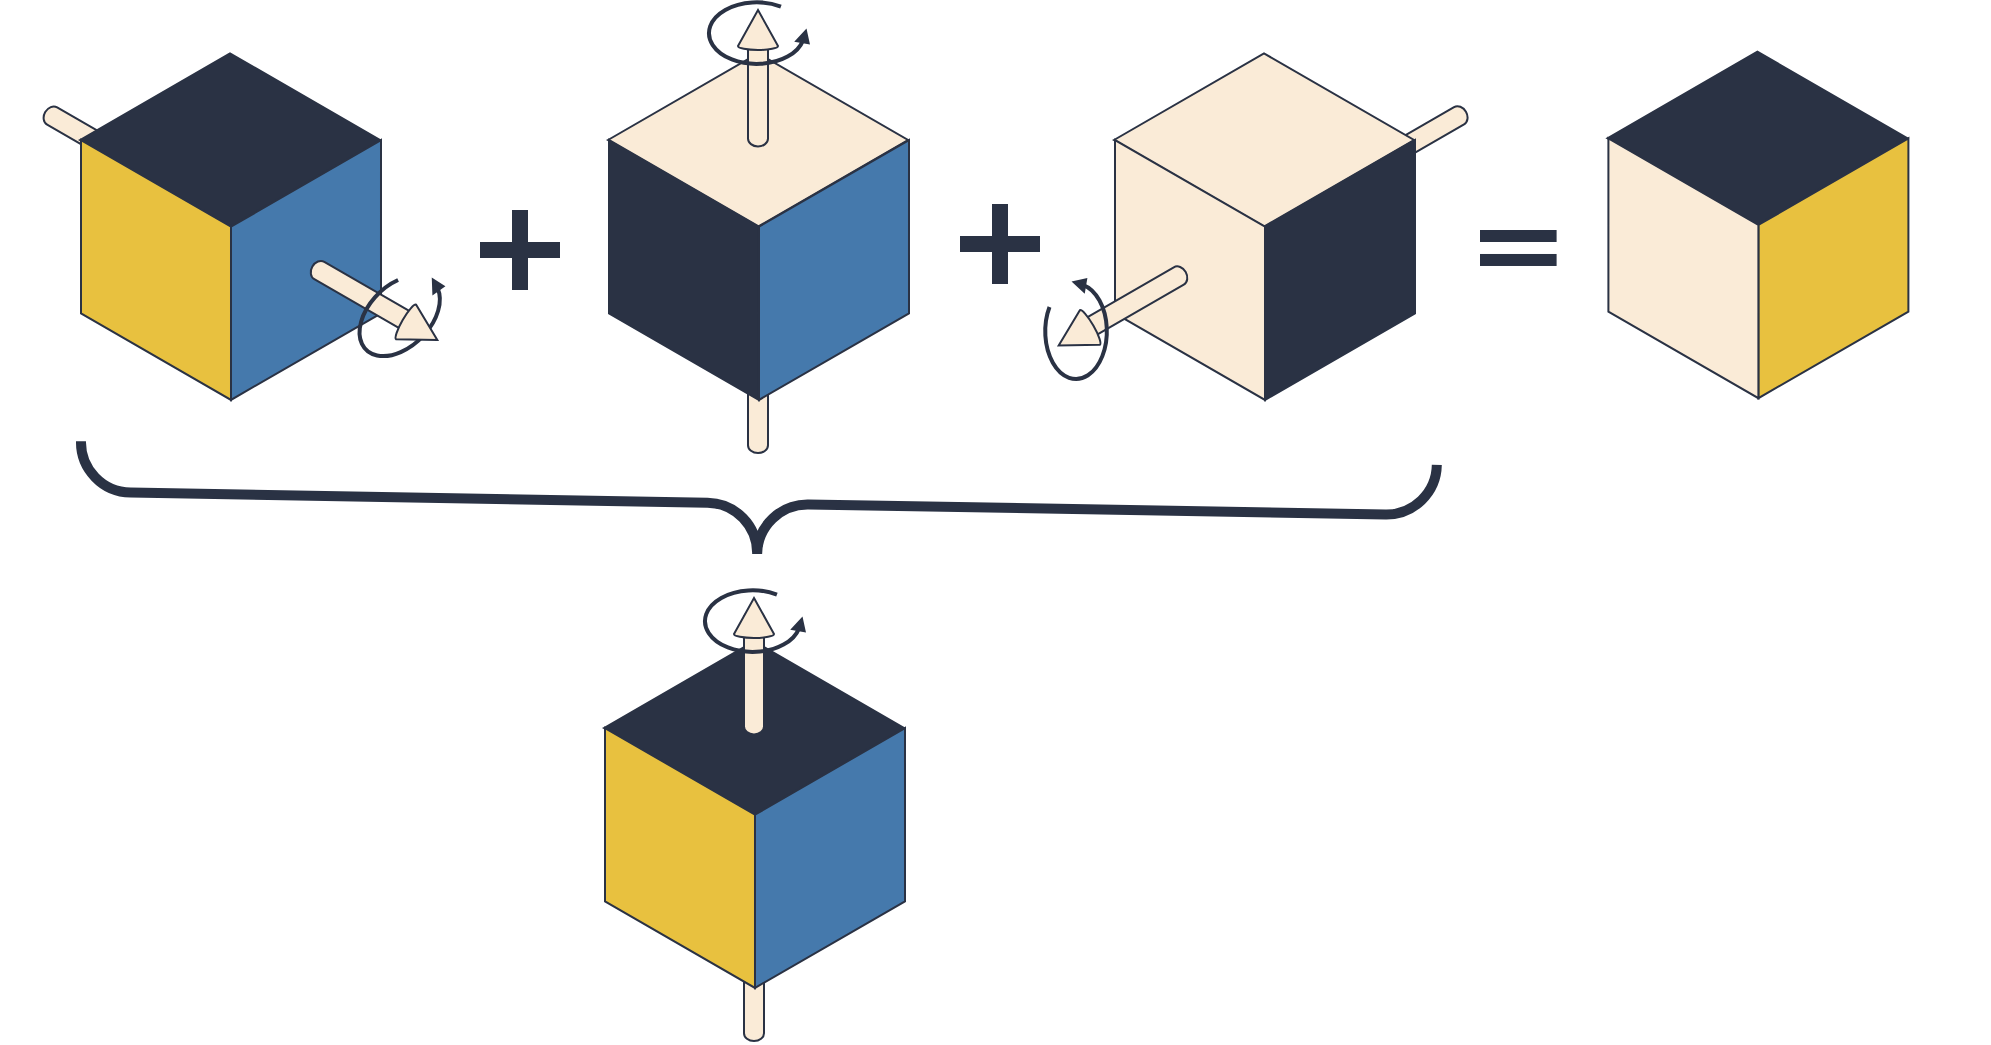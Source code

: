 <mxfile version="22.1.2" type="device">
  <diagram name="Page-1" id="h_LwHqHfF3rcxMXOwNGl">
    <mxGraphModel dx="1610" dy="1408" grid="1" gridSize="10" guides="1" tooltips="1" connect="1" arrows="1" fold="1" page="1" pageScale="1" pageWidth="1169" pageHeight="827" math="0" shadow="0">
      <root>
        <mxCell id="0" />
        <mxCell id="1" parent="0" />
        <mxCell id="QzCY3ULlN4aPVc-lwgy1-11" value="" style="shape=cylinder3;whiteSpace=wrap;html=1;boundedLbl=1;backgroundOutline=1;size=3.984;rotation=120;fillColor=#FAEBD7;strokeColor=#2A3244;" vertex="1" parent="1">
          <mxGeometry x="175.21" y="126.23" width="10" height="179.19" as="geometry" />
        </mxCell>
        <mxCell id="QzCY3ULlN4aPVc-lwgy1-2" value="" style="html=1;whiteSpace=wrap;shape=isoRectangle;strokeColor=#2A3244;fillColor=#2A3244;" vertex="1" parent="1">
          <mxGeometry x="120" y="140" width="150" height="90" as="geometry" />
        </mxCell>
        <mxCell id="QzCY3ULlN4aPVc-lwgy1-5" value="" style="html=1;whiteSpace=wrap;shape=isoRectangle;rotation=-60;strokeColor=#2A3244;fillColor=#4579AC;" vertex="1" parent="1">
          <mxGeometry x="158" y="205" width="150" height="90" as="geometry" />
        </mxCell>
        <mxCell id="QzCY3ULlN4aPVc-lwgy1-6" value="" style="html=1;whiteSpace=wrap;shape=isoRectangle;rotation=60;flipH=0;flipV=1;strokeColor=#2A3244;fillColor=#E8C13F;" vertex="1" parent="1">
          <mxGeometry x="83" y="205" width="150" height="90" as="geometry" />
        </mxCell>
        <mxCell id="QzCY3ULlN4aPVc-lwgy1-9" value="" style="shape=cylinder3;whiteSpace=wrap;html=1;boundedLbl=1;backgroundOutline=1;size=3.984;rotation=120;fillColor=#FAEBD7;strokeColor=#2A3244;" vertex="1" parent="1">
          <mxGeometry x="258.04" y="232.75" width="10" height="62" as="geometry" />
        </mxCell>
        <mxCell id="QzCY3ULlN4aPVc-lwgy1-12" value="" style="verticalLabelPosition=bottom;html=1;verticalAlign=top;strokeWidth=2;shape=mxgraph.lean_mapping.physical_pull;pointerEvents=1;strokeColor=#2A3244;fillColor=#2A3244;rotation=-45;" vertex="1" parent="1">
          <mxGeometry x="255.61" y="256.94" width="49.39" height="31.06" as="geometry" />
        </mxCell>
        <mxCell id="QzCY3ULlN4aPVc-lwgy1-8" value="" style="verticalLabelPosition=bottom;verticalAlign=top;html=1;shape=mxgraph.basic.cone2;dx=0.5;dy=0.9;gradientColor=none;fillColor=#FAEBD7;rotation=120;gradientDirection=east;strokeColor=#2A3244;aspect=fixed;" vertex="1" parent="1">
          <mxGeometry x="280" y="270" width="20" height="20" as="geometry" />
        </mxCell>
        <mxCell id="QzCY3ULlN4aPVc-lwgy1-13" value="" style="shape=cylinder3;whiteSpace=wrap;html=1;boundedLbl=1;backgroundOutline=1;size=3.984;rotation=0;fillColor=#FAEBD7;strokeColor=#2A3244;" vertex="1" parent="1">
          <mxGeometry x="454" y="256.94" width="10" height="84.61" as="geometry" />
        </mxCell>
        <mxCell id="QzCY3ULlN4aPVc-lwgy1-14" value="" style="html=1;whiteSpace=wrap;shape=isoRectangle;strokeColor=#2A3244;fillColor=#FAEBD7;" vertex="1" parent="1">
          <mxGeometry x="384" y="140" width="150" height="90" as="geometry" />
        </mxCell>
        <mxCell id="QzCY3ULlN4aPVc-lwgy1-15" value="" style="html=1;whiteSpace=wrap;shape=isoRectangle;rotation=-60;strokeColor=#2A3244;fillColor=#4579AC;" vertex="1" parent="1">
          <mxGeometry x="422" y="205" width="150" height="90" as="geometry" />
        </mxCell>
        <mxCell id="QzCY3ULlN4aPVc-lwgy1-16" value="" style="html=1;whiteSpace=wrap;shape=isoRectangle;rotation=60;flipH=0;flipV=1;strokeColor=#2A3244;fillColor=#2A3244;" vertex="1" parent="1">
          <mxGeometry x="347" y="205" width="150" height="90" as="geometry" />
        </mxCell>
        <mxCell id="QzCY3ULlN4aPVc-lwgy1-17" value="" style="shape=cylinder3;whiteSpace=wrap;html=1;boundedLbl=1;backgroundOutline=1;size=3.984;rotation=0;fillColor=#FAEBD7;strokeColor=#2A3244;" vertex="1" parent="1">
          <mxGeometry x="454.0" y="126.23" width="10" height="62" as="geometry" />
        </mxCell>
        <mxCell id="QzCY3ULlN4aPVc-lwgy1-18" value="" style="verticalLabelPosition=bottom;html=1;verticalAlign=top;strokeWidth=2;shape=mxgraph.lean_mapping.physical_pull;pointerEvents=1;strokeColor=#2A3244;fillColor=#2A3244;rotation=0;" vertex="1" parent="1">
          <mxGeometry x="434.31" y="116" width="49.39" height="31.06" as="geometry" />
        </mxCell>
        <mxCell id="QzCY3ULlN4aPVc-lwgy1-19" value="" style="verticalLabelPosition=bottom;verticalAlign=top;html=1;shape=mxgraph.basic.cone2;dx=0.5;dy=0.9;gradientColor=none;fillColor=#FAEBD7;rotation=0;gradientDirection=east;strokeColor=#2A3244;aspect=fixed;" vertex="1" parent="1">
          <mxGeometry x="449" y="120" width="20" height="20" as="geometry" />
        </mxCell>
        <mxCell id="QzCY3ULlN4aPVc-lwgy1-21" value="" style="shape=cylinder3;whiteSpace=wrap;html=1;boundedLbl=1;backgroundOutline=1;size=3.984;rotation=-120;fillColor=#FAEBD7;strokeColor=#2A3244;" vertex="1" parent="1">
          <mxGeometry x="732.17" y="127.1" width="10" height="175.06" as="geometry" />
        </mxCell>
        <mxCell id="QzCY3ULlN4aPVc-lwgy1-22" value="" style="html=1;whiteSpace=wrap;shape=isoRectangle;strokeColor=#2A3244;fillColor=#FAEBD7;" vertex="1" parent="1">
          <mxGeometry x="637" y="140" width="150" height="90" as="geometry" />
        </mxCell>
        <mxCell id="QzCY3ULlN4aPVc-lwgy1-23" value="" style="html=1;whiteSpace=wrap;shape=isoRectangle;rotation=-60;strokeColor=#2A3244;fillColor=#2A3244;" vertex="1" parent="1">
          <mxGeometry x="675" y="205" width="150" height="90" as="geometry" />
        </mxCell>
        <mxCell id="QzCY3ULlN4aPVc-lwgy1-24" value="" style="html=1;whiteSpace=wrap;shape=isoRectangle;rotation=60;flipH=0;flipV=1;strokeColor=#2A3244;fillColor=#FAEBD7;" vertex="1" parent="1">
          <mxGeometry x="600" y="205" width="150" height="90" as="geometry" />
        </mxCell>
        <mxCell id="QzCY3ULlN4aPVc-lwgy1-25" value="" style="shape=cylinder3;whiteSpace=wrap;html=1;boundedLbl=1;backgroundOutline=1;size=3.984;rotation=-120;fillColor=#FAEBD7;strokeColor=#2A3244;" vertex="1" parent="1">
          <mxGeometry x="641" y="235.47" width="10" height="62" as="geometry" />
        </mxCell>
        <mxCell id="QzCY3ULlN4aPVc-lwgy1-26" value="" style="verticalLabelPosition=bottom;html=1;verticalAlign=top;strokeWidth=2;shape=mxgraph.lean_mapping.physical_pull;pointerEvents=1;strokeColor=#2A3244;fillColor=#2A3244;rotation=-90;" vertex="1" parent="1">
          <mxGeometry x="593.3" y="264.47" width="49.39" height="31.06" as="geometry" />
        </mxCell>
        <mxCell id="QzCY3ULlN4aPVc-lwgy1-27" value="" style="verticalLabelPosition=bottom;verticalAlign=top;html=1;shape=mxgraph.basic.cone2;dx=0.5;dy=0.9;gradientColor=none;fillColor=#FAEBD7;rotation=-120;gradientDirection=east;strokeColor=#2A3244;aspect=fixed;" vertex="1" parent="1">
          <mxGeometry x="608" y="272.75" width="20" height="20" as="geometry" />
        </mxCell>
        <mxCell id="QzCY3ULlN4aPVc-lwgy1-30" value="" style="html=1;whiteSpace=wrap;shape=isoRectangle;strokeColor=#2A3244;fillColor=#2A3244;" vertex="1" parent="1">
          <mxGeometry x="883.7" y="139.13" width="150" height="90" as="geometry" />
        </mxCell>
        <mxCell id="QzCY3ULlN4aPVc-lwgy1-31" value="" style="html=1;whiteSpace=wrap;shape=isoRectangle;rotation=-60;strokeColor=#2A3244;fillColor=#E8C13F;" vertex="1" parent="1">
          <mxGeometry x="921.7" y="204.13" width="150" height="90" as="geometry" />
        </mxCell>
        <mxCell id="QzCY3ULlN4aPVc-lwgy1-32" value="" style="html=1;whiteSpace=wrap;shape=isoRectangle;rotation=60;flipH=0;flipV=1;strokeColor=#2A3244;fillColor=#FAEBD7;" vertex="1" parent="1">
          <mxGeometry x="846.7" y="204.13" width="150" height="90" as="geometry" />
        </mxCell>
        <mxCell id="QzCY3ULlN4aPVc-lwgy1-36" value="" style="verticalLabelPosition=bottom;shadow=0;dashed=0;align=center;html=1;verticalAlign=top;strokeWidth=5;shape=mxgraph.mockup.markup.curlyBrace;whiteSpace=wrap;strokeColor=#2A3244;rotation=-179;" vertex="1" parent="1">
          <mxGeometry x="120" y="341.55" width="678.02" height="50.44" as="geometry" />
        </mxCell>
        <mxCell id="QzCY3ULlN4aPVc-lwgy1-48" value="" style="shape=cylinder3;whiteSpace=wrap;html=1;boundedLbl=1;backgroundOutline=1;size=3.984;rotation=0;fillColor=#FAEBD7;strokeColor=#2A3244;" vertex="1" parent="1">
          <mxGeometry x="452" y="550.94" width="10" height="84.61" as="geometry" />
        </mxCell>
        <mxCell id="QzCY3ULlN4aPVc-lwgy1-49" value="" style="html=1;whiteSpace=wrap;shape=isoRectangle;strokeColor=#2A3244;fillColor=#2A3244;" vertex="1" parent="1">
          <mxGeometry x="382" y="434" width="150" height="90" as="geometry" />
        </mxCell>
        <mxCell id="QzCY3ULlN4aPVc-lwgy1-50" value="" style="html=1;whiteSpace=wrap;shape=isoRectangle;rotation=-60;strokeColor=#2A3244;fillColor=#4579AC;" vertex="1" parent="1">
          <mxGeometry x="420" y="499" width="150" height="90" as="geometry" />
        </mxCell>
        <mxCell id="QzCY3ULlN4aPVc-lwgy1-51" value="" style="html=1;whiteSpace=wrap;shape=isoRectangle;rotation=60;flipH=0;flipV=1;strokeColor=#2A3244;fillColor=#E8C13F;" vertex="1" parent="1">
          <mxGeometry x="345" y="499" width="150" height="90" as="geometry" />
        </mxCell>
        <mxCell id="QzCY3ULlN4aPVc-lwgy1-52" value="" style="shape=cylinder3;whiteSpace=wrap;html=1;boundedLbl=1;backgroundOutline=1;size=3.984;rotation=0;fillColor=#FAEBD7;strokeColor=#2A3244;" vertex="1" parent="1">
          <mxGeometry x="452.0" y="420.23" width="10" height="62" as="geometry" />
        </mxCell>
        <mxCell id="QzCY3ULlN4aPVc-lwgy1-53" value="" style="verticalLabelPosition=bottom;html=1;verticalAlign=top;strokeWidth=2;shape=mxgraph.lean_mapping.physical_pull;pointerEvents=1;strokeColor=#2A3244;fillColor=#2A3244;rotation=0;" vertex="1" parent="1">
          <mxGeometry x="432.31" y="410" width="49.39" height="31.06" as="geometry" />
        </mxCell>
        <mxCell id="QzCY3ULlN4aPVc-lwgy1-54" value="" style="verticalLabelPosition=bottom;verticalAlign=top;html=1;shape=mxgraph.basic.cone2;dx=0.5;dy=0.9;gradientColor=none;fillColor=#FAEBD7;rotation=0;gradientDirection=east;strokeColor=#2A3244;aspect=fixed;" vertex="1" parent="1">
          <mxGeometry x="447" y="414" width="20" height="20" as="geometry" />
        </mxCell>
        <mxCell id="QzCY3ULlN4aPVc-lwgy1-55" value="" style="shape=cross;whiteSpace=wrap;html=1;fillColor=#2A3244;strokeColor=none;aspect=fixed;" vertex="1" parent="1">
          <mxGeometry x="320" y="219.94" width="40" height="40" as="geometry" />
        </mxCell>
        <mxCell id="QzCY3ULlN4aPVc-lwgy1-57" value="" style="shape=cross;whiteSpace=wrap;html=1;fillColor=#2A3244;strokeColor=none;aspect=fixed;" vertex="1" parent="1">
          <mxGeometry x="560" y="216.94" width="40" height="40" as="geometry" />
        </mxCell>
        <mxCell id="QzCY3ULlN4aPVc-lwgy1-60" value="" style="group" vertex="1" connectable="0" parent="1">
          <mxGeometry x="820" y="230" width="38.3" height="17.99" as="geometry" />
        </mxCell>
        <mxCell id="QzCY3ULlN4aPVc-lwgy1-58" value="" style="rounded=0;whiteSpace=wrap;html=1;fillColor=#2A3244;strokeColor=none;" vertex="1" parent="QzCY3ULlN4aPVc-lwgy1-60">
          <mxGeometry width="38.3" height="6" as="geometry" />
        </mxCell>
        <mxCell id="QzCY3ULlN4aPVc-lwgy1-59" value="" style="rounded=0;whiteSpace=wrap;html=1;fillColor=#2A3244;strokeColor=none;" vertex="1" parent="QzCY3ULlN4aPVc-lwgy1-60">
          <mxGeometry y="11.99" width="38.3" height="6" as="geometry" />
        </mxCell>
      </root>
    </mxGraphModel>
  </diagram>
</mxfile>
